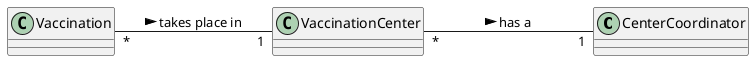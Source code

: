 @startuml
'https://plantuml.com/class-diagram
left to right direction

class CenterCoordinator{
}

class VaccinationCenter{
}

class Vaccination{
}

VaccinationCenter "*"---"1" CenterCoordinator : has a >
Vaccination "*" -- "1" VaccinationCenter : takes place in >

@enduml